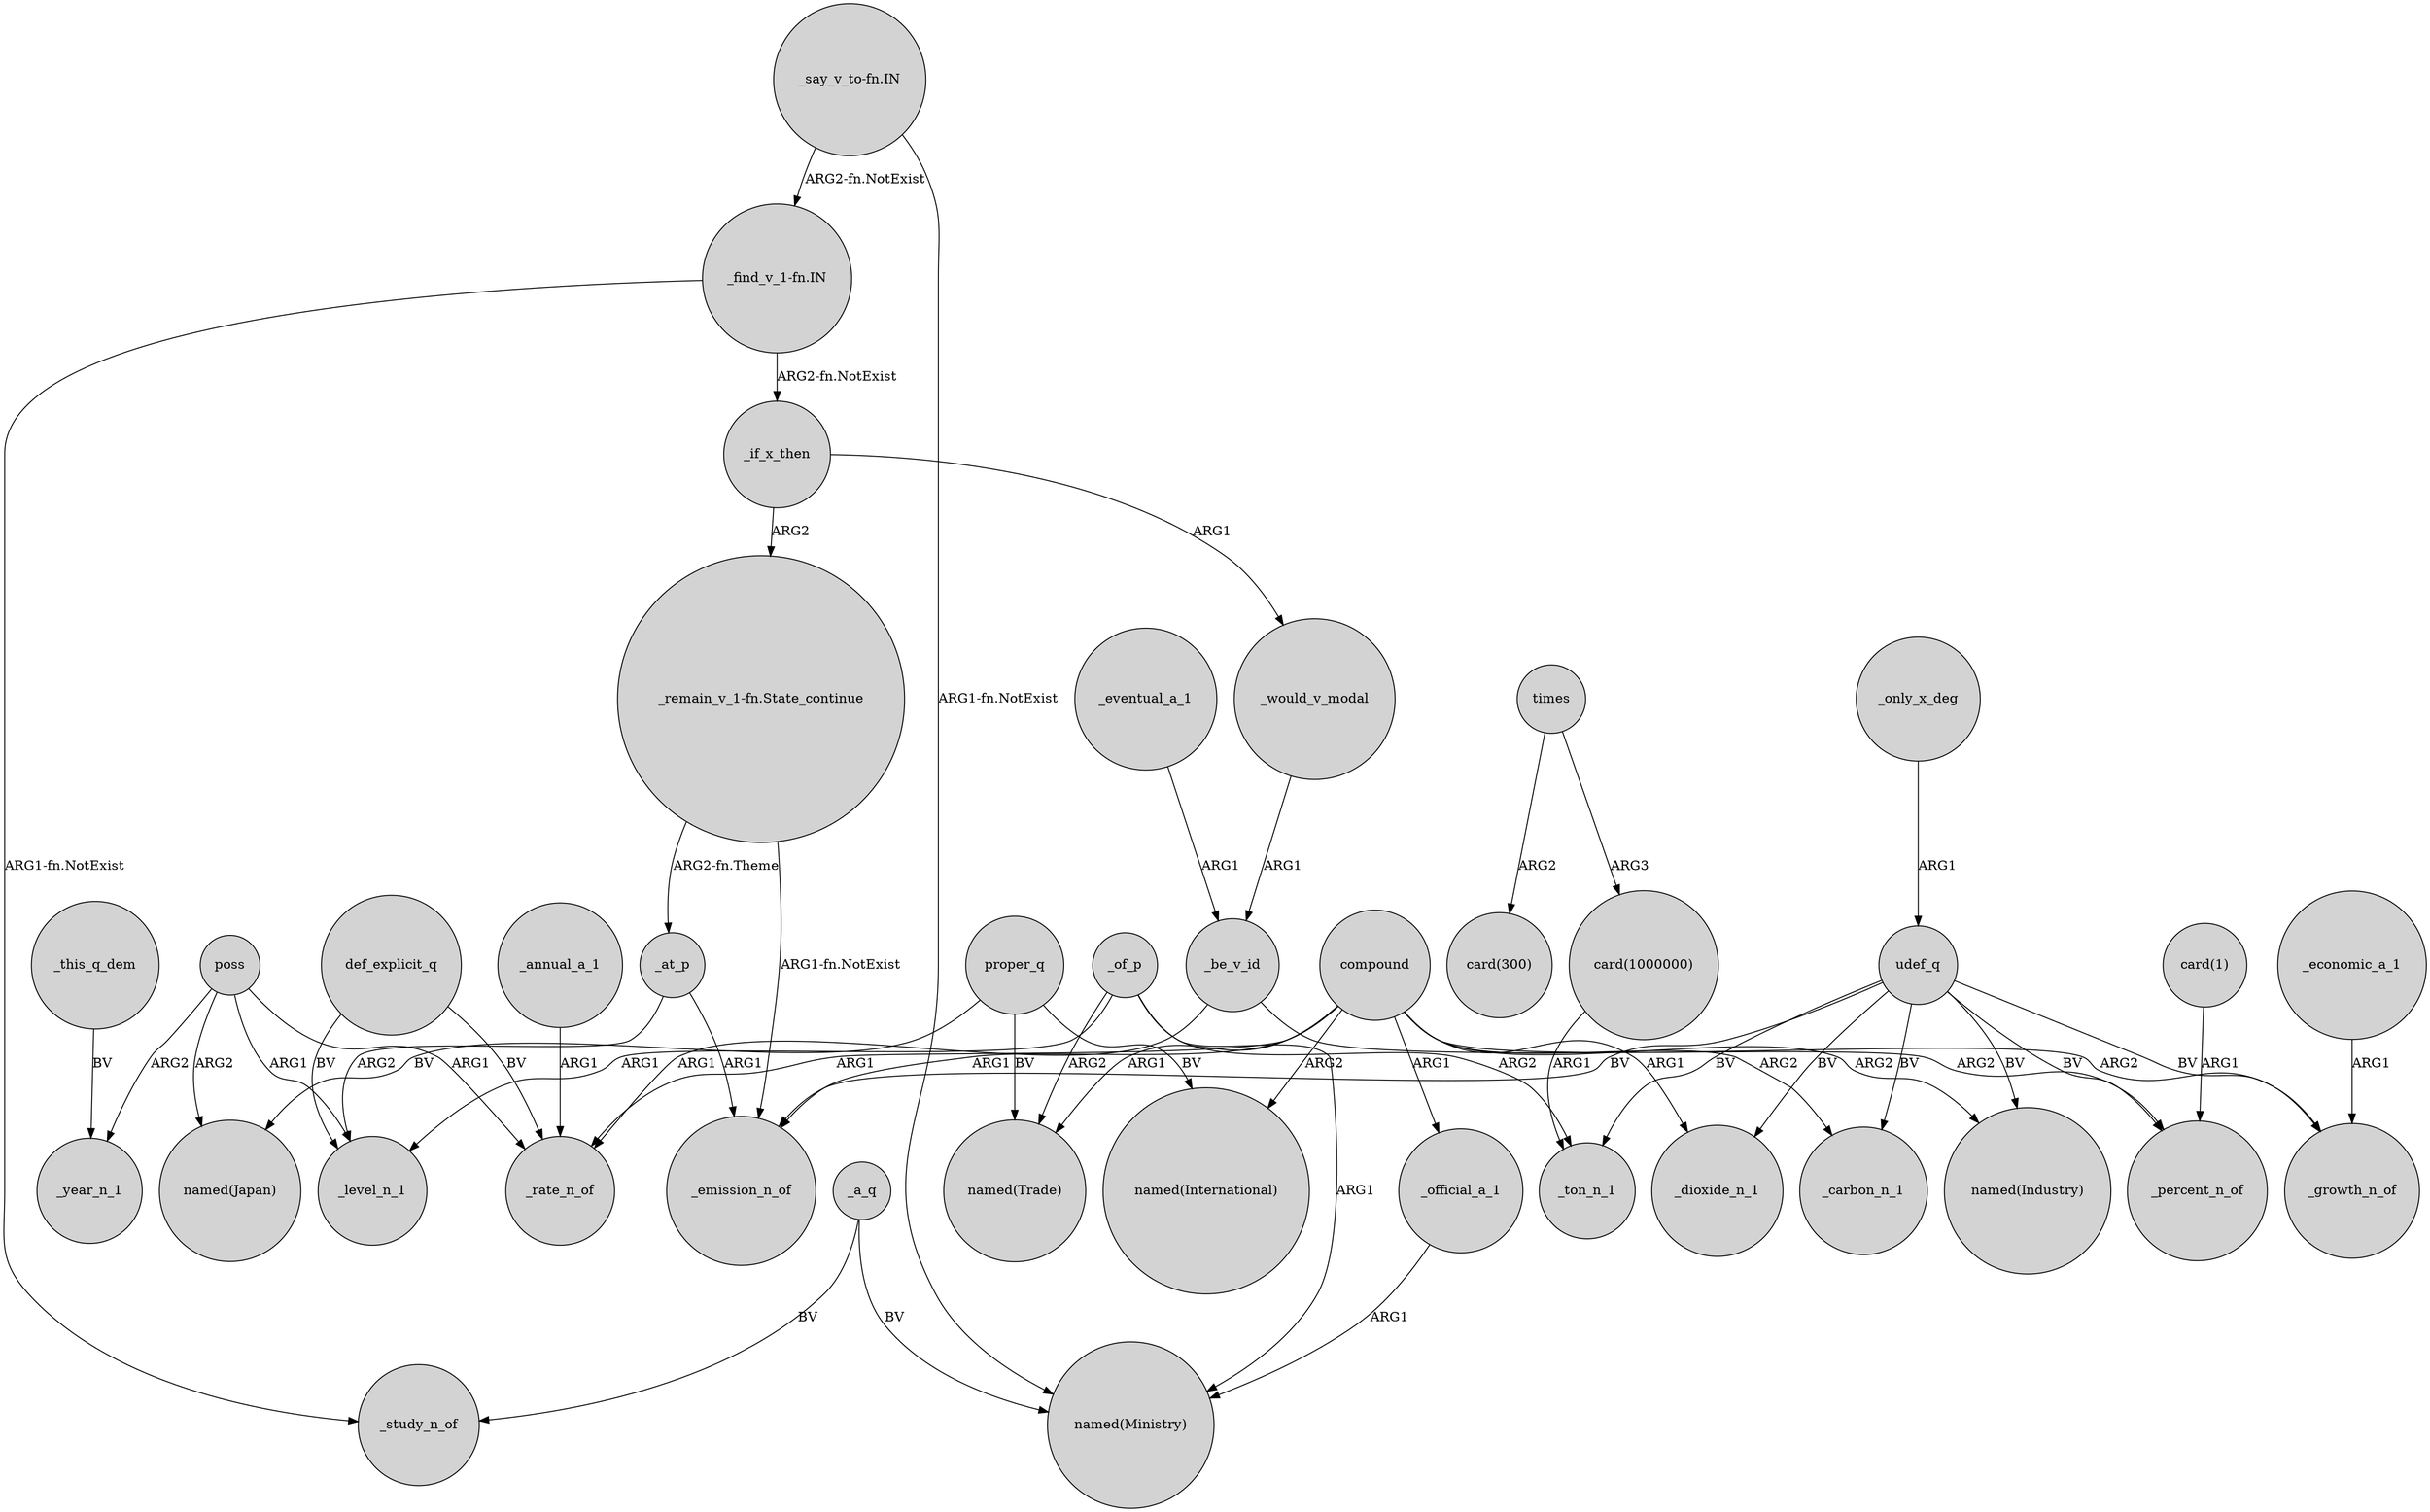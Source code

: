 digraph {
	node [shape=circle style=filled]
	"_say_v_to-fn.IN" -> "_find_v_1-fn.IN" [label="ARG2-fn.NotExist"]
	poss -> _rate_n_of [label=ARG1]
	_only_x_deg -> udef_q [label=ARG1]
	"card(1)" -> _percent_n_of [label=ARG1]
	_be_v_id -> _percent_n_of [label=ARG2]
	_a_q -> _study_n_of [label=BV]
	compound -> _emission_n_of [label=ARG1]
	udef_q -> _dioxide_n_1 [label=BV]
	"_remain_v_1-fn.State_continue" -> _emission_n_of [label="ARG1-fn.NotExist"]
	_economic_a_1 -> _growth_n_of [label=ARG1]
	poss -> _level_n_1 [label=ARG1]
	def_explicit_q -> _rate_n_of [label=BV]
	_at_p -> _emission_n_of [label=ARG1]
	"_find_v_1-fn.IN" -> _study_n_of [label="ARG1-fn.NotExist"]
	"_say_v_to-fn.IN" -> "named(Ministry)" [label="ARG1-fn.NotExist"]
	compound -> _dioxide_n_1 [label=ARG1]
	compound -> _rate_n_of [label=ARG1]
	_would_v_modal -> _be_v_id [label=ARG1]
	proper_q -> "named(Trade)" [label=BV]
	compound -> _growth_n_of [label=ARG2]
	times -> "card(300)" [label=ARG2]
	proper_q -> "named(Japan)" [label=BV]
	_a_q -> "named(Ministry)" [label=BV]
	_of_p -> "named(Trade)" [label=ARG2]
	poss -> "named(Japan)" [label=ARG2]
	_eventual_a_1 -> _be_v_id [label=ARG1]
	poss -> _year_n_1 [label=ARG2]
	_be_v_id -> _rate_n_of [label=ARG1]
	_if_x_then -> "_remain_v_1-fn.State_continue" [label=ARG2]
	times -> "card(1000000)" [label=ARG3]
	compound -> _official_a_1 [label=ARG1]
	_of_p -> _level_n_1 [label=ARG1]
	compound -> "named(Trade)" [label=ARG1]
	_of_p -> "named(Ministry)" [label=ARG1]
	compound -> "named(International)" [label=ARG2]
	compound -> _carbon_n_1 [label=ARG2]
	"_find_v_1-fn.IN" -> _if_x_then [label="ARG2-fn.NotExist"]
	compound -> "named(Industry)" [label=ARG2]
	udef_q -> _carbon_n_1 [label=BV]
	_at_p -> _level_n_1 [label=ARG2]
	_annual_a_1 -> _rate_n_of [label=ARG1]
	_official_a_1 -> "named(Ministry)" [label=ARG1]
	_if_x_then -> _would_v_modal [label=ARG1]
	def_explicit_q -> _level_n_1 [label=BV]
	udef_q -> _percent_n_of [label=BV]
	"_remain_v_1-fn.State_continue" -> _at_p [label="ARG2-fn.Theme"]
	"card(1000000)" -> _ton_n_1 [label=ARG1]
	udef_q -> _growth_n_of [label=BV]
	udef_q -> "named(Industry)" [label=BV]
	udef_q -> _emission_n_of [label=BV]
	udef_q -> _ton_n_1 [label=BV]
	_of_p -> _ton_n_1 [label=ARG2]
	proper_q -> "named(International)" [label=BV]
	_this_q_dem -> _year_n_1 [label=BV]
}
